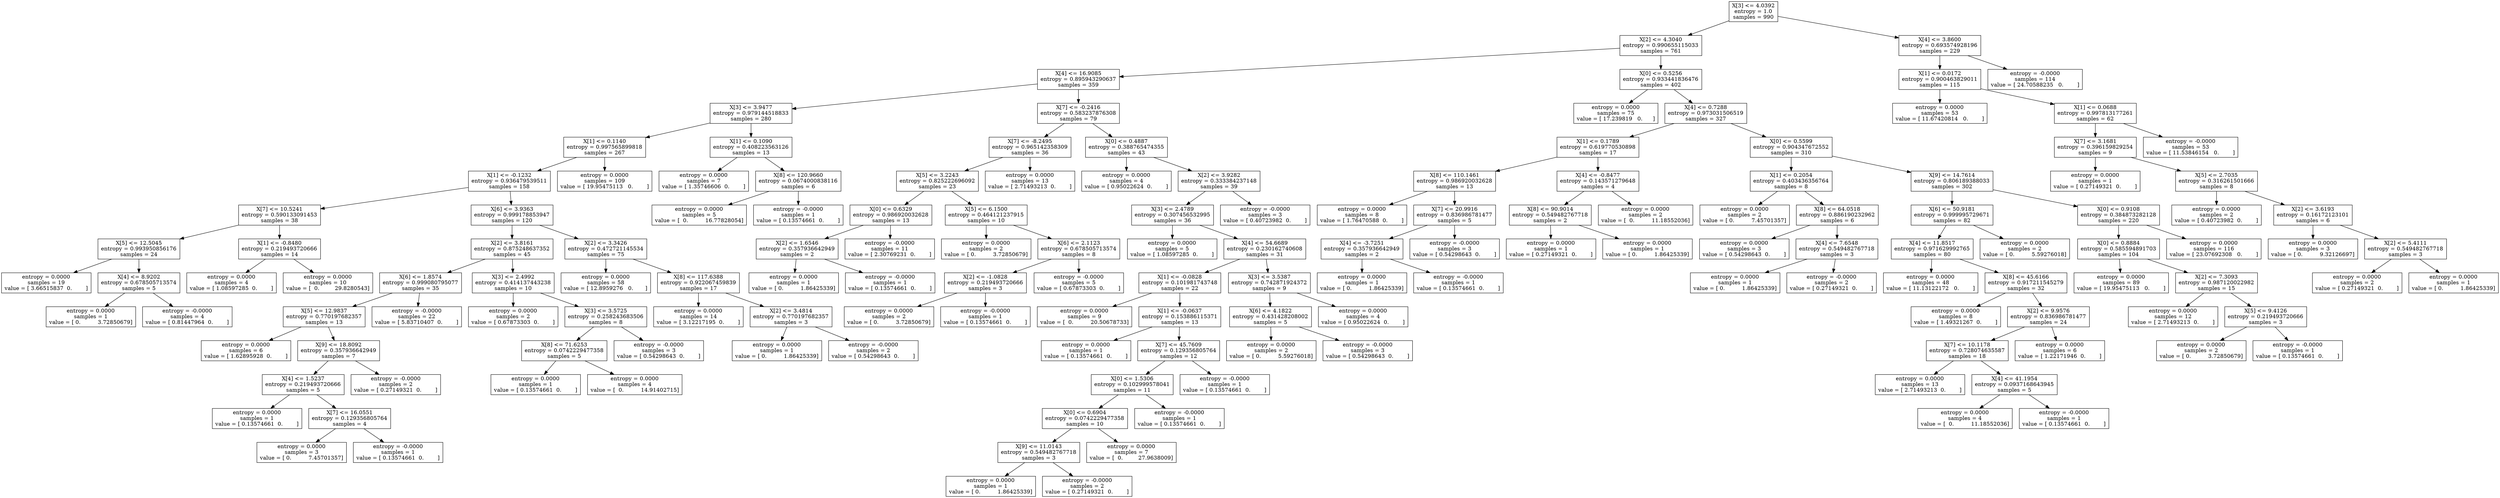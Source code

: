 digraph Tree {
0 [label="X[3] <= 4.0392\nentropy = 1.0\nsamples = 990", shape="box"] ;
1 [label="X[2] <= 4.3040\nentropy = 0.990655115033\nsamples = 761", shape="box"] ;
0 -> 1 ;
2 [label="X[4] <= 16.9085\nentropy = 0.895943290637\nsamples = 359", shape="box"] ;
1 -> 2 ;
3 [label="X[3] <= 3.9477\nentropy = 0.979144518833\nsamples = 280", shape="box"] ;
2 -> 3 ;
4 [label="X[1] <= 0.1140\nentropy = 0.997565899818\nsamples = 267", shape="box"] ;
3 -> 4 ;
5 [label="X[1] <= -0.1232\nentropy = 0.936479539511\nsamples = 158", shape="box"] ;
4 -> 5 ;
6 [label="X[7] <= 10.5241\nentropy = 0.590133091453\nsamples = 38", shape="box"] ;
5 -> 6 ;
7 [label="X[5] <= 12.5045\nentropy = 0.993950856176\nsamples = 24", shape="box"] ;
6 -> 7 ;
8 [label="entropy = 0.0000\nsamples = 19\nvalue = [ 3.66515837  0.        ]", shape="box"] ;
7 -> 8 ;
9 [label="X[4] <= 8.9202\nentropy = 0.678505713574\nsamples = 5", shape="box"] ;
7 -> 9 ;
10 [label="entropy = 0.0000\nsamples = 1\nvalue = [ 0.          3.72850679]", shape="box"] ;
9 -> 10 ;
11 [label="entropy = -0.0000\nsamples = 4\nvalue = [ 0.81447964  0.        ]", shape="box"] ;
9 -> 11 ;
12 [label="X[1] <= -0.8480\nentropy = 0.219493720666\nsamples = 14", shape="box"] ;
6 -> 12 ;
13 [label="entropy = 0.0000\nsamples = 4\nvalue = [ 1.08597285  0.        ]", shape="box"] ;
12 -> 13 ;
14 [label="entropy = 0.0000\nsamples = 10\nvalue = [  0.         29.8280543]", shape="box"] ;
12 -> 14 ;
15 [label="X[6] <= 3.9363\nentropy = 0.999178853947\nsamples = 120", shape="box"] ;
5 -> 15 ;
16 [label="X[2] <= 3.8161\nentropy = 0.875248637352\nsamples = 45", shape="box"] ;
15 -> 16 ;
17 [label="X[6] <= 1.8574\nentropy = 0.999080795077\nsamples = 35", shape="box"] ;
16 -> 17 ;
18 [label="X[5] <= 12.9837\nentropy = 0.770197682357\nsamples = 13", shape="box"] ;
17 -> 18 ;
19 [label="entropy = 0.0000\nsamples = 6\nvalue = [ 1.62895928  0.        ]", shape="box"] ;
18 -> 19 ;
20 [label="X[9] <= 18.8092\nentropy = 0.357936642949\nsamples = 7", shape="box"] ;
18 -> 20 ;
21 [label="X[4] <= 1.5237\nentropy = 0.219493720666\nsamples = 5", shape="box"] ;
20 -> 21 ;
22 [label="entropy = 0.0000\nsamples = 1\nvalue = [ 0.13574661  0.        ]", shape="box"] ;
21 -> 22 ;
23 [label="X[7] <= 16.0551\nentropy = 0.129356805764\nsamples = 4", shape="box"] ;
21 -> 23 ;
24 [label="entropy = 0.0000\nsamples = 3\nvalue = [ 0.          7.45701357]", shape="box"] ;
23 -> 24 ;
25 [label="entropy = -0.0000\nsamples = 1\nvalue = [ 0.13574661  0.        ]", shape="box"] ;
23 -> 25 ;
26 [label="entropy = -0.0000\nsamples = 2\nvalue = [ 0.27149321  0.        ]", shape="box"] ;
20 -> 26 ;
27 [label="entropy = -0.0000\nsamples = 22\nvalue = [ 5.83710407  0.        ]", shape="box"] ;
17 -> 27 ;
28 [label="X[3] <= 2.4992\nentropy = 0.414137443238\nsamples = 10", shape="box"] ;
16 -> 28 ;
29 [label="entropy = 0.0000\nsamples = 2\nvalue = [ 0.67873303  0.        ]", shape="box"] ;
28 -> 29 ;
30 [label="X[3] <= 3.5725\nentropy = 0.258243683506\nsamples = 8", shape="box"] ;
28 -> 30 ;
31 [label="X[8] <= 71.6253\nentropy = 0.0742229477358\nsamples = 5", shape="box"] ;
30 -> 31 ;
32 [label="entropy = 0.0000\nsamples = 1\nvalue = [ 0.13574661  0.        ]", shape="box"] ;
31 -> 32 ;
33 [label="entropy = 0.0000\nsamples = 4\nvalue = [  0.          14.91402715]", shape="box"] ;
31 -> 33 ;
34 [label="entropy = -0.0000\nsamples = 3\nvalue = [ 0.54298643  0.        ]", shape="box"] ;
30 -> 34 ;
35 [label="X[2] <= 3.3426\nentropy = 0.472721145534\nsamples = 75", shape="box"] ;
15 -> 35 ;
36 [label="entropy = 0.0000\nsamples = 58\nvalue = [ 12.8959276   0.       ]", shape="box"] ;
35 -> 36 ;
37 [label="X[8] <= 117.6388\nentropy = 0.922067459839\nsamples = 17", shape="box"] ;
35 -> 37 ;
38 [label="entropy = 0.0000\nsamples = 14\nvalue = [ 3.12217195  0.        ]", shape="box"] ;
37 -> 38 ;
39 [label="X[2] <= 3.4814\nentropy = 0.770197682357\nsamples = 3", shape="box"] ;
37 -> 39 ;
40 [label="entropy = 0.0000\nsamples = 1\nvalue = [ 0.          1.86425339]", shape="box"] ;
39 -> 40 ;
41 [label="entropy = -0.0000\nsamples = 2\nvalue = [ 0.54298643  0.        ]", shape="box"] ;
39 -> 41 ;
42 [label="entropy = 0.0000\nsamples = 109\nvalue = [ 19.95475113   0.        ]", shape="box"] ;
4 -> 42 ;
43 [label="X[1] <= 0.1090\nentropy = 0.408223563126\nsamples = 13", shape="box"] ;
3 -> 43 ;
44 [label="entropy = 0.0000\nsamples = 7\nvalue = [ 1.35746606  0.        ]", shape="box"] ;
43 -> 44 ;
45 [label="X[8] <= 120.9660\nentropy = 0.0674000838116\nsamples = 6", shape="box"] ;
43 -> 45 ;
46 [label="entropy = 0.0000\nsamples = 5\nvalue = [  0.          16.77828054]", shape="box"] ;
45 -> 46 ;
47 [label="entropy = -0.0000\nsamples = 1\nvalue = [ 0.13574661  0.        ]", shape="box"] ;
45 -> 47 ;
48 [label="X[7] <= -0.2416\nentropy = 0.583237876308\nsamples = 79", shape="box"] ;
2 -> 48 ;
49 [label="X[7] <= -8.2495\nentropy = 0.965142358309\nsamples = 36", shape="box"] ;
48 -> 49 ;
50 [label="X[5] <= 3.2243\nentropy = 0.825222696092\nsamples = 23", shape="box"] ;
49 -> 50 ;
51 [label="X[0] <= 0.6329\nentropy = 0.986920032628\nsamples = 13", shape="box"] ;
50 -> 51 ;
52 [label="X[2] <= 1.6546\nentropy = 0.357936642949\nsamples = 2", shape="box"] ;
51 -> 52 ;
53 [label="entropy = 0.0000\nsamples = 1\nvalue = [ 0.          1.86425339]", shape="box"] ;
52 -> 53 ;
54 [label="entropy = -0.0000\nsamples = 1\nvalue = [ 0.13574661  0.        ]", shape="box"] ;
52 -> 54 ;
55 [label="entropy = -0.0000\nsamples = 11\nvalue = [ 2.30769231  0.        ]", shape="box"] ;
51 -> 55 ;
56 [label="X[5] <= 6.1500\nentropy = 0.464121237915\nsamples = 10", shape="box"] ;
50 -> 56 ;
57 [label="entropy = 0.0000\nsamples = 2\nvalue = [ 0.          3.72850679]", shape="box"] ;
56 -> 57 ;
58 [label="X[6] <= 2.1123\nentropy = 0.678505713574\nsamples = 8", shape="box"] ;
56 -> 58 ;
59 [label="X[2] <= -1.0828\nentropy = 0.219493720666\nsamples = 3", shape="box"] ;
58 -> 59 ;
60 [label="entropy = 0.0000\nsamples = 2\nvalue = [ 0.          3.72850679]", shape="box"] ;
59 -> 60 ;
61 [label="entropy = -0.0000\nsamples = 1\nvalue = [ 0.13574661  0.        ]", shape="box"] ;
59 -> 61 ;
62 [label="entropy = -0.0000\nsamples = 5\nvalue = [ 0.67873303  0.        ]", shape="box"] ;
58 -> 62 ;
63 [label="entropy = 0.0000\nsamples = 13\nvalue = [ 2.71493213  0.        ]", shape="box"] ;
49 -> 63 ;
64 [label="X[0] <= 0.4887\nentropy = 0.388765474355\nsamples = 43", shape="box"] ;
48 -> 64 ;
65 [label="entropy = 0.0000\nsamples = 4\nvalue = [ 0.95022624  0.        ]", shape="box"] ;
64 -> 65 ;
66 [label="X[2] <= 3.9282\nentropy = 0.333384237148\nsamples = 39", shape="box"] ;
64 -> 66 ;
67 [label="X[3] <= 2.4789\nentropy = 0.307456532995\nsamples = 36", shape="box"] ;
66 -> 67 ;
68 [label="entropy = 0.0000\nsamples = 5\nvalue = [ 1.08597285  0.        ]", shape="box"] ;
67 -> 68 ;
69 [label="X[4] <= 54.6689\nentropy = 0.230162740608\nsamples = 31", shape="box"] ;
67 -> 69 ;
70 [label="X[1] <= -0.0828\nentropy = 0.101981743748\nsamples = 22", shape="box"] ;
69 -> 70 ;
71 [label="entropy = 0.0000\nsamples = 9\nvalue = [  0.          20.50678733]", shape="box"] ;
70 -> 71 ;
72 [label="X[1] <= -0.0637\nentropy = 0.153886115371\nsamples = 13", shape="box"] ;
70 -> 72 ;
73 [label="entropy = 0.0000\nsamples = 1\nvalue = [ 0.13574661  0.        ]", shape="box"] ;
72 -> 73 ;
74 [label="X[7] <= 45.7609\nentropy = 0.129356805764\nsamples = 12", shape="box"] ;
72 -> 74 ;
75 [label="X[0] <= 1.5306\nentropy = 0.102999578041\nsamples = 11", shape="box"] ;
74 -> 75 ;
76 [label="X[0] <= 0.6904\nentropy = 0.0742229477358\nsamples = 10", shape="box"] ;
75 -> 76 ;
77 [label="X[9] <= 11.0143\nentropy = 0.549482767718\nsamples = 3", shape="box"] ;
76 -> 77 ;
78 [label="entropy = 0.0000\nsamples = 1\nvalue = [ 0.          1.86425339]", shape="box"] ;
77 -> 78 ;
79 [label="entropy = -0.0000\nsamples = 2\nvalue = [ 0.27149321  0.        ]", shape="box"] ;
77 -> 79 ;
80 [label="entropy = 0.0000\nsamples = 7\nvalue = [  0.         27.9638009]", shape="box"] ;
76 -> 80 ;
81 [label="entropy = -0.0000\nsamples = 1\nvalue = [ 0.13574661  0.        ]", shape="box"] ;
75 -> 81 ;
82 [label="entropy = -0.0000\nsamples = 1\nvalue = [ 0.13574661  0.        ]", shape="box"] ;
74 -> 82 ;
83 [label="X[3] <= 3.5387\nentropy = 0.742871924372\nsamples = 9", shape="box"] ;
69 -> 83 ;
84 [label="X[6] <= 4.1822\nentropy = 0.431428208002\nsamples = 5", shape="box"] ;
83 -> 84 ;
85 [label="entropy = 0.0000\nsamples = 2\nvalue = [ 0.          5.59276018]", shape="box"] ;
84 -> 85 ;
86 [label="entropy = -0.0000\nsamples = 3\nvalue = [ 0.54298643  0.        ]", shape="box"] ;
84 -> 86 ;
87 [label="entropy = 0.0000\nsamples = 4\nvalue = [ 0.95022624  0.        ]", shape="box"] ;
83 -> 87 ;
88 [label="entropy = -0.0000\nsamples = 3\nvalue = [ 0.40723982  0.        ]", shape="box"] ;
66 -> 88 ;
89 [label="X[0] <= 0.5256\nentropy = 0.933441836476\nsamples = 402", shape="box"] ;
1 -> 89 ;
90 [label="entropy = 0.0000\nsamples = 75\nvalue = [ 17.239819   0.      ]", shape="box"] ;
89 -> 90 ;
91 [label="X[4] <= 0.7288\nentropy = 0.973031506519\nsamples = 327", shape="box"] ;
89 -> 91 ;
92 [label="X[1] <= 0.1789\nentropy = 0.619770530898\nsamples = 17", shape="box"] ;
91 -> 92 ;
93 [label="X[8] <= 110.1461\nentropy = 0.986920032628\nsamples = 13", shape="box"] ;
92 -> 93 ;
94 [label="entropy = 0.0000\nsamples = 8\nvalue = [ 1.76470588  0.        ]", shape="box"] ;
93 -> 94 ;
95 [label="X[7] <= 20.9916\nentropy = 0.836986781477\nsamples = 5", shape="box"] ;
93 -> 95 ;
96 [label="X[4] <= -3.7251\nentropy = 0.357936642949\nsamples = 2", shape="box"] ;
95 -> 96 ;
97 [label="entropy = 0.0000\nsamples = 1\nvalue = [ 0.          1.86425339]", shape="box"] ;
96 -> 97 ;
98 [label="entropy = -0.0000\nsamples = 1\nvalue = [ 0.13574661  0.        ]", shape="box"] ;
96 -> 98 ;
99 [label="entropy = -0.0000\nsamples = 3\nvalue = [ 0.54298643  0.        ]", shape="box"] ;
95 -> 99 ;
100 [label="X[4] <= -0.8477\nentropy = 0.143571279648\nsamples = 4", shape="box"] ;
92 -> 100 ;
101 [label="X[8] <= 90.9014\nentropy = 0.549482767718\nsamples = 2", shape="box"] ;
100 -> 101 ;
102 [label="entropy = 0.0000\nsamples = 1\nvalue = [ 0.27149321  0.        ]", shape="box"] ;
101 -> 102 ;
103 [label="entropy = 0.0000\nsamples = 1\nvalue = [ 0.          1.86425339]", shape="box"] ;
101 -> 103 ;
104 [label="entropy = 0.0000\nsamples = 2\nvalue = [  0.          11.18552036]", shape="box"] ;
100 -> 104 ;
105 [label="X[0] <= 0.5599\nentropy = 0.904347672552\nsamples = 310", shape="box"] ;
91 -> 105 ;
106 [label="X[1] <= 0.2054\nentropy = 0.403436356764\nsamples = 8", shape="box"] ;
105 -> 106 ;
107 [label="entropy = 0.0000\nsamples = 2\nvalue = [ 0.          7.45701357]", shape="box"] ;
106 -> 107 ;
108 [label="X[8] <= 64.0518\nentropy = 0.886190232962\nsamples = 6", shape="box"] ;
106 -> 108 ;
109 [label="entropy = 0.0000\nsamples = 3\nvalue = [ 0.54298643  0.        ]", shape="box"] ;
108 -> 109 ;
110 [label="X[4] <= 7.6548\nentropy = 0.549482767718\nsamples = 3", shape="box"] ;
108 -> 110 ;
111 [label="entropy = 0.0000\nsamples = 1\nvalue = [ 0.          1.86425339]", shape="box"] ;
110 -> 111 ;
112 [label="entropy = -0.0000\nsamples = 2\nvalue = [ 0.27149321  0.        ]", shape="box"] ;
110 -> 112 ;
113 [label="X[9] <= 14.7614\nentropy = 0.806189388033\nsamples = 302", shape="box"] ;
105 -> 113 ;
114 [label="X[6] <= 50.9181\nentropy = 0.999995729671\nsamples = 82", shape="box"] ;
113 -> 114 ;
115 [label="X[4] <= 11.8517\nentropy = 0.971629992765\nsamples = 80", shape="box"] ;
114 -> 115 ;
116 [label="entropy = 0.0000\nsamples = 48\nvalue = [ 11.13122172   0.        ]", shape="box"] ;
115 -> 116 ;
117 [label="X[8] <= 45.6166\nentropy = 0.917211545279\nsamples = 32", shape="box"] ;
115 -> 117 ;
118 [label="entropy = 0.0000\nsamples = 8\nvalue = [ 1.49321267  0.        ]", shape="box"] ;
117 -> 118 ;
119 [label="X[2] <= 9.9576\nentropy = 0.836986781477\nsamples = 24", shape="box"] ;
117 -> 119 ;
120 [label="X[7] <= 10.1178\nentropy = 0.728074635587\nsamples = 18", shape="box"] ;
119 -> 120 ;
121 [label="entropy = 0.0000\nsamples = 13\nvalue = [ 2.71493213  0.        ]", shape="box"] ;
120 -> 121 ;
122 [label="X[4] <= 41.1954\nentropy = 0.0937168643945\nsamples = 5", shape="box"] ;
120 -> 122 ;
123 [label="entropy = 0.0000\nsamples = 4\nvalue = [  0.          11.18552036]", shape="box"] ;
122 -> 123 ;
124 [label="entropy = -0.0000\nsamples = 1\nvalue = [ 0.13574661  0.        ]", shape="box"] ;
122 -> 124 ;
125 [label="entropy = 0.0000\nsamples = 6\nvalue = [ 1.22171946  0.        ]", shape="box"] ;
119 -> 125 ;
126 [label="entropy = 0.0000\nsamples = 2\nvalue = [ 0.          5.59276018]", shape="box"] ;
114 -> 126 ;
127 [label="X[0] <= 0.9108\nentropy = 0.384873282128\nsamples = 220", shape="box"] ;
113 -> 127 ;
128 [label="X[0] <= 0.8884\nentropy = 0.585594891703\nsamples = 104", shape="box"] ;
127 -> 128 ;
129 [label="entropy = 0.0000\nsamples = 89\nvalue = [ 19.95475113   0.        ]", shape="box"] ;
128 -> 129 ;
130 [label="X[2] <= 7.3093\nentropy = 0.987120022982\nsamples = 15", shape="box"] ;
128 -> 130 ;
131 [label="entropy = 0.0000\nsamples = 12\nvalue = [ 2.71493213  0.        ]", shape="box"] ;
130 -> 131 ;
132 [label="X[5] <= 9.4126\nentropy = 0.219493720666\nsamples = 3", shape="box"] ;
130 -> 132 ;
133 [label="entropy = 0.0000\nsamples = 2\nvalue = [ 0.          3.72850679]", shape="box"] ;
132 -> 133 ;
134 [label="entropy = -0.0000\nsamples = 1\nvalue = [ 0.13574661  0.        ]", shape="box"] ;
132 -> 134 ;
135 [label="entropy = 0.0000\nsamples = 116\nvalue = [ 23.07692308   0.        ]", shape="box"] ;
127 -> 135 ;
136 [label="X[4] <= 3.8600\nentropy = 0.693574928196\nsamples = 229", shape="box"] ;
0 -> 136 ;
137 [label="X[1] <= 0.0172\nentropy = 0.900463829011\nsamples = 115", shape="box"] ;
136 -> 137 ;
138 [label="entropy = 0.0000\nsamples = 53\nvalue = [ 11.67420814   0.        ]", shape="box"] ;
137 -> 138 ;
139 [label="X[1] <= 0.0688\nentropy = 0.997813177261\nsamples = 62", shape="box"] ;
137 -> 139 ;
140 [label="X[7] <= 3.1681\nentropy = 0.396159829254\nsamples = 9", shape="box"] ;
139 -> 140 ;
141 [label="entropy = 0.0000\nsamples = 1\nvalue = [ 0.27149321  0.        ]", shape="box"] ;
140 -> 141 ;
142 [label="X[5] <= 2.7035\nentropy = 0.316261501666\nsamples = 8", shape="box"] ;
140 -> 142 ;
143 [label="entropy = 0.0000\nsamples = 2\nvalue = [ 0.40723982  0.        ]", shape="box"] ;
142 -> 143 ;
144 [label="X[2] <= 3.6193\nentropy = 0.16172123101\nsamples = 6", shape="box"] ;
142 -> 144 ;
145 [label="entropy = 0.0000\nsamples = 3\nvalue = [ 0.          9.32126697]", shape="box"] ;
144 -> 145 ;
146 [label="X[2] <= 5.4111\nentropy = 0.549482767718\nsamples = 3", shape="box"] ;
144 -> 146 ;
147 [label="entropy = 0.0000\nsamples = 2\nvalue = [ 0.27149321  0.        ]", shape="box"] ;
146 -> 147 ;
148 [label="entropy = 0.0000\nsamples = 1\nvalue = [ 0.          1.86425339]", shape="box"] ;
146 -> 148 ;
149 [label="entropy = -0.0000\nsamples = 53\nvalue = [ 11.53846154   0.        ]", shape="box"] ;
139 -> 149 ;
150 [label="entropy = -0.0000\nsamples = 114\nvalue = [ 24.70588235   0.        ]", shape="box"] ;
136 -> 150 ;
}